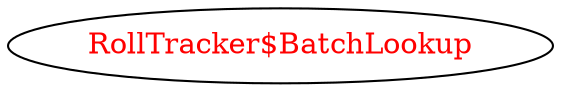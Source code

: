 digraph dependencyGraph {
 concentrate=true;
 ranksep="2.0";
 rankdir="LR"; 
 splines="ortho";
"RollTracker$BatchLookup" [fontcolor="red"];
}